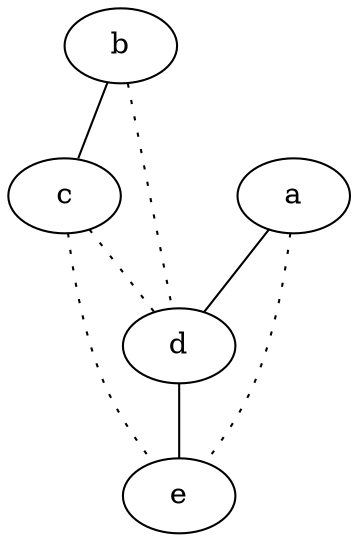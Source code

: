 graph {
a -- d;
a -- e [style=dotted];
b -- c;
b -- d [style=dotted];
c -- d [style=dotted];
c -- e [style=dotted];
d -- e;
}
